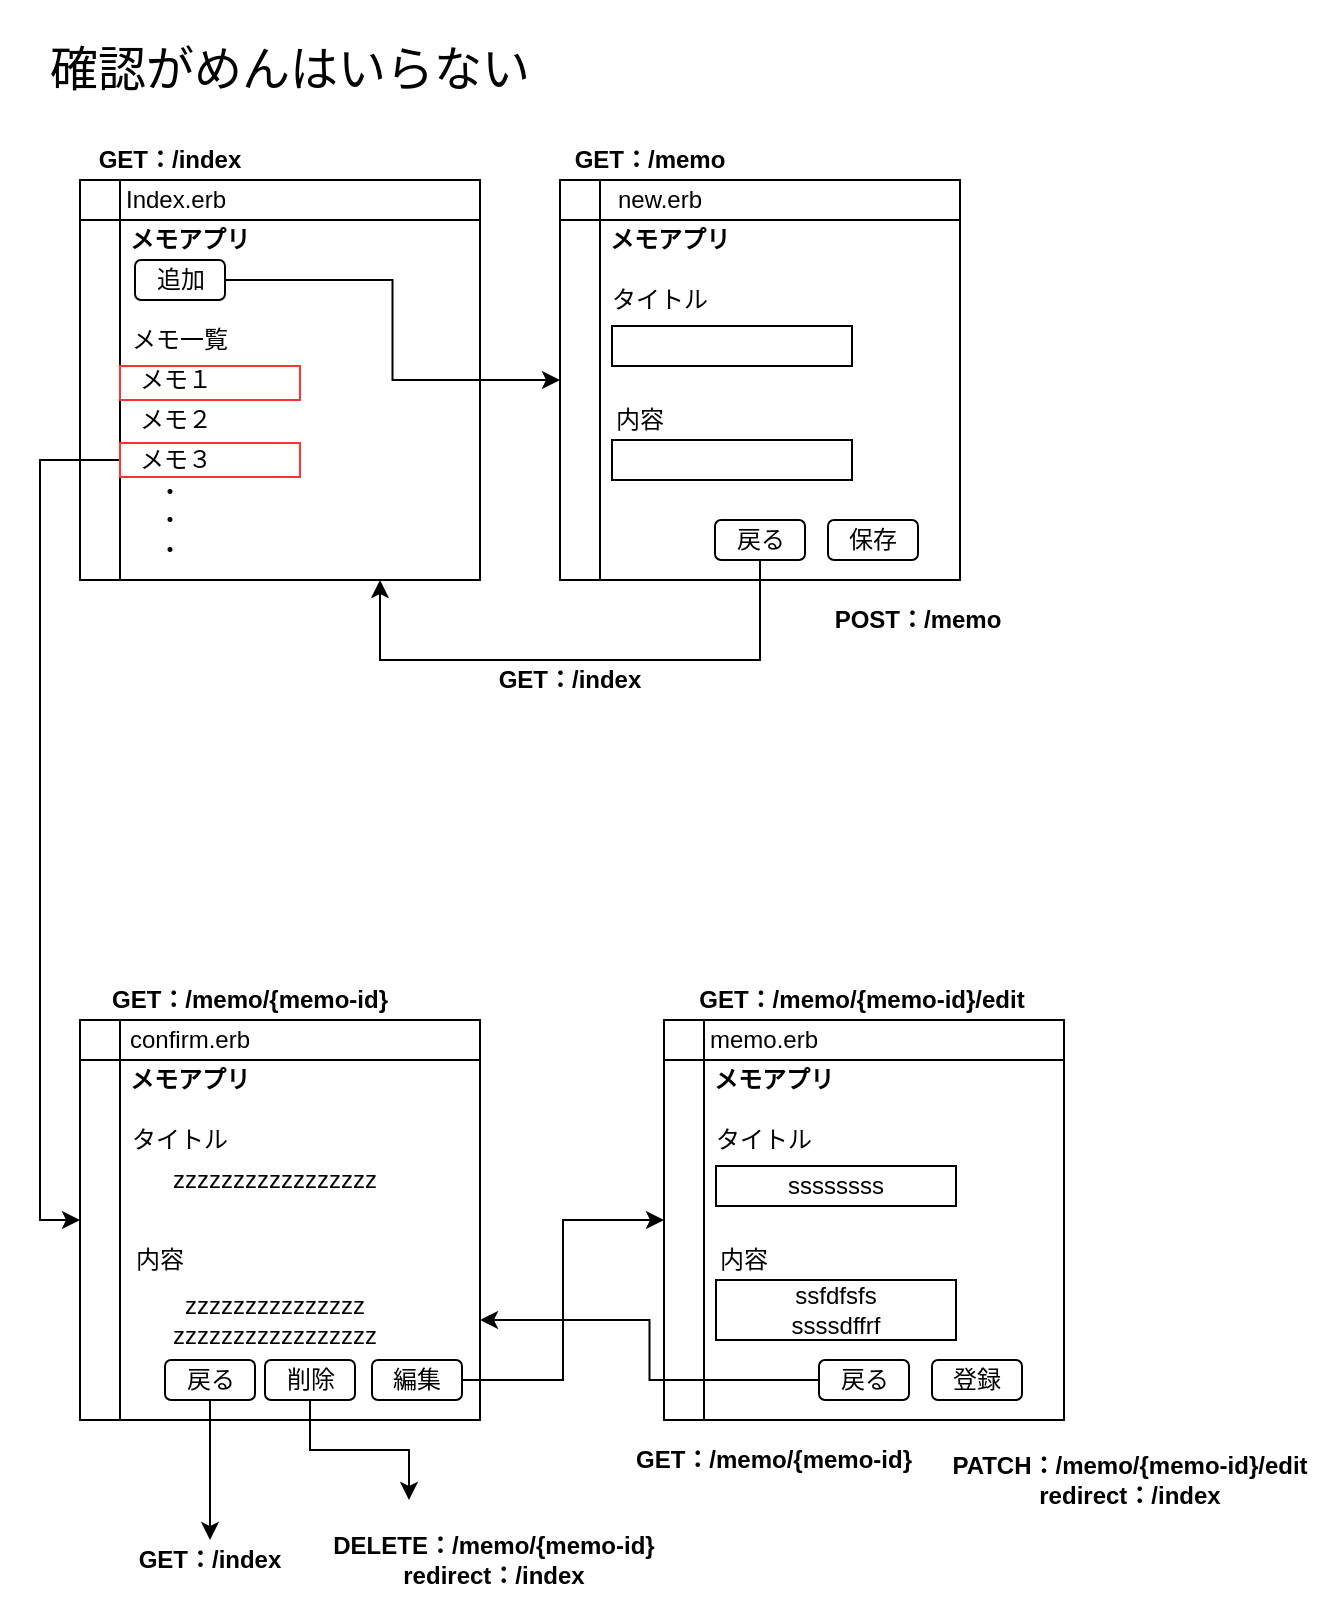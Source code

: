 <mxfile>
    <diagram id="5NjHhAe42y9dmTLYWeoj" name="ページ1">
        <mxGraphModel dx="553" dy="1860" grid="1" gridSize="10" guides="1" tooltips="1" connect="1" arrows="1" fold="1" page="1" pageScale="1" pageWidth="827" pageHeight="1169" math="0" shadow="0">
            <root>
                <mxCell id="0"/>
                <mxCell id="1" parent="0"/>
                <mxCell id="3" value="" style="shape=internalStorage;whiteSpace=wrap;html=1;backgroundOutline=1;" parent="1" vertex="1">
                    <mxGeometry x="40" y="80" width="200" height="200" as="geometry"/>
                </mxCell>
                <mxCell id="4" value="Index.erb" style="text;html=1;strokeColor=none;fillColor=none;align=center;verticalAlign=middle;whiteSpace=wrap;rounded=0;" parent="1" vertex="1">
                    <mxGeometry x="67.5" y="80" width="40" height="20" as="geometry"/>
                </mxCell>
                <mxCell id="5" value="&lt;b&gt;メモアプリ&lt;/b&gt;" style="text;html=1;strokeColor=none;fillColor=none;align=center;verticalAlign=middle;whiteSpace=wrap;rounded=0;" parent="1" vertex="1">
                    <mxGeometry x="60" y="100" width="70" height="20" as="geometry"/>
                </mxCell>
                <mxCell id="6" value="メモ一覧" style="text;html=1;strokeColor=none;fillColor=none;align=center;verticalAlign=middle;whiteSpace=wrap;rounded=0;" parent="1" vertex="1">
                    <mxGeometry x="60" y="150" width="60" height="20" as="geometry"/>
                </mxCell>
                <mxCell id="100" style="edgeStyle=orthogonalEdgeStyle;rounded=0;orthogonalLoop=1;jettySize=auto;html=1;entryX=0;entryY=0.5;entryDx=0;entryDy=0;" parent="1" source="7" target="14" edge="1">
                    <mxGeometry relative="1" as="geometry"/>
                </mxCell>
                <mxCell id="7" value="追加" style="rounded=1;whiteSpace=wrap;html=1;" parent="1" vertex="1">
                    <mxGeometry x="67.5" y="120" width="45" height="20" as="geometry"/>
                </mxCell>
                <mxCell id="8" value="メモ３" style="text;html=1;strokeColor=none;fillColor=none;align=center;verticalAlign=middle;whiteSpace=wrap;rounded=0;" parent="1" vertex="1">
                    <mxGeometry x="67.5" y="210" width="40" height="20" as="geometry"/>
                </mxCell>
                <mxCell id="9" value="メモ２" style="text;html=1;strokeColor=none;fillColor=none;align=center;verticalAlign=middle;whiteSpace=wrap;rounded=0;" parent="1" vertex="1">
                    <mxGeometry x="67.5" y="190" width="40" height="20" as="geometry"/>
                </mxCell>
                <mxCell id="10" value="メモ１" style="text;html=1;strokeColor=none;fillColor=none;align=center;verticalAlign=middle;whiteSpace=wrap;rounded=0;" parent="1" vertex="1">
                    <mxGeometry x="67.5" y="170" width="40" height="20" as="geometry"/>
                </mxCell>
                <mxCell id="13" value="・&lt;br&gt;・&lt;br&gt;・" style="text;html=1;strokeColor=none;fillColor=none;align=center;verticalAlign=middle;whiteSpace=wrap;rounded=0;" parent="1" vertex="1">
                    <mxGeometry x="60" y="230" width="50" height="40" as="geometry"/>
                </mxCell>
                <mxCell id="14" value="" style="shape=internalStorage;whiteSpace=wrap;html=1;backgroundOutline=1;" parent="1" vertex="1">
                    <mxGeometry x="280" y="80" width="200" height="200" as="geometry"/>
                </mxCell>
                <mxCell id="15" value="GET：/index" style="text;html=1;strokeColor=none;fillColor=none;align=center;verticalAlign=middle;whiteSpace=wrap;rounded=0;fontStyle=1" parent="1" vertex="1">
                    <mxGeometry x="40" y="60" width="90" height="20" as="geometry"/>
                </mxCell>
                <mxCell id="16" value="GET：/memo" style="text;html=1;strokeColor=none;fillColor=none;align=center;verticalAlign=middle;whiteSpace=wrap;rounded=0;fontStyle=1" parent="1" vertex="1">
                    <mxGeometry x="280" y="60" width="90" height="20" as="geometry"/>
                </mxCell>
                <mxCell id="17" value="&lt;b&gt;メモアプリ&lt;/b&gt;" style="text;html=1;strokeColor=none;fillColor=none;align=center;verticalAlign=middle;whiteSpace=wrap;rounded=0;" parent="1" vertex="1">
                    <mxGeometry x="300" y="100" width="70" height="20" as="geometry"/>
                </mxCell>
                <mxCell id="18" value="内容" style="text;html=1;strokeColor=none;fillColor=none;align=center;verticalAlign=middle;whiteSpace=wrap;rounded=0;" parent="1" vertex="1">
                    <mxGeometry x="300" y="190" width="40" height="20" as="geometry"/>
                </mxCell>
                <mxCell id="19" value="タイトル" style="text;html=1;strokeColor=none;fillColor=none;align=center;verticalAlign=middle;whiteSpace=wrap;rounded=0;" parent="1" vertex="1">
                    <mxGeometry x="300" y="130" width="60" height="20" as="geometry"/>
                </mxCell>
                <mxCell id="21" value="" style="rounded=0;whiteSpace=wrap;html=1;" parent="1" vertex="1">
                    <mxGeometry x="306" y="153" width="120" height="20" as="geometry"/>
                </mxCell>
                <mxCell id="22" value="" style="rounded=0;whiteSpace=wrap;html=1;" parent="1" vertex="1">
                    <mxGeometry x="306" y="210" width="120" height="20" as="geometry"/>
                </mxCell>
                <mxCell id="23" value="保存" style="rounded=1;whiteSpace=wrap;html=1;" parent="1" vertex="1">
                    <mxGeometry x="414" y="250" width="45" height="20" as="geometry"/>
                </mxCell>
                <mxCell id="43" style="edgeStyle=orthogonalEdgeStyle;rounded=0;orthogonalLoop=1;jettySize=auto;html=1;entryX=0.75;entryY=1;entryDx=0;entryDy=0;" parent="1" source="24" target="3" edge="1">
                    <mxGeometry relative="1" as="geometry">
                        <Array as="points">
                            <mxPoint x="380" y="320"/>
                            <mxPoint x="190" y="320"/>
                        </Array>
                    </mxGeometry>
                </mxCell>
                <mxCell id="24" value="戻る" style="rounded=1;whiteSpace=wrap;html=1;" parent="1" vertex="1">
                    <mxGeometry x="357.5" y="250" width="45" height="20" as="geometry"/>
                </mxCell>
                <mxCell id="45" value="GET：/index" style="text;html=1;strokeColor=none;fillColor=none;align=center;verticalAlign=middle;whiteSpace=wrap;rounded=0;fontStyle=1" parent="1" vertex="1">
                    <mxGeometry x="240" y="320" width="90" height="20" as="geometry"/>
                </mxCell>
                <mxCell id="47" value="" style="rounded=0;whiteSpace=wrap;html=1;fillColor=transparent;strokeColor=#FF3333;" parent="1" vertex="1">
                    <mxGeometry x="60" y="173" width="90" height="17" as="geometry"/>
                </mxCell>
                <mxCell id="48" value="" style="shape=internalStorage;whiteSpace=wrap;html=1;backgroundOutline=1;" parent="1" vertex="1">
                    <mxGeometry x="332" y="500" width="200" height="200" as="geometry"/>
                </mxCell>
                <mxCell id="49" value="GET：/memo/{memo-id}/edit" style="text;html=1;strokeColor=none;fillColor=none;align=center;verticalAlign=middle;whiteSpace=wrap;rounded=0;fontStyle=1" parent="1" vertex="1">
                    <mxGeometry x="332" y="480" width="198" height="20" as="geometry"/>
                </mxCell>
                <mxCell id="50" value="&lt;b&gt;メモアプリ&lt;/b&gt;" style="text;html=1;strokeColor=none;fillColor=none;align=center;verticalAlign=middle;whiteSpace=wrap;rounded=0;" parent="1" vertex="1">
                    <mxGeometry x="352" y="520" width="70" height="20" as="geometry"/>
                </mxCell>
                <mxCell id="51" value="内容" style="text;html=1;strokeColor=none;fillColor=none;align=center;verticalAlign=middle;whiteSpace=wrap;rounded=0;" parent="1" vertex="1">
                    <mxGeometry x="352" y="610" width="40" height="20" as="geometry"/>
                </mxCell>
                <mxCell id="52" value="タイトル" style="text;html=1;strokeColor=none;fillColor=none;align=center;verticalAlign=middle;whiteSpace=wrap;rounded=0;" parent="1" vertex="1">
                    <mxGeometry x="352" y="550" width="60" height="20" as="geometry"/>
                </mxCell>
                <mxCell id="53" value="ssssssss" style="rounded=0;whiteSpace=wrap;html=1;" parent="1" vertex="1">
                    <mxGeometry x="358" y="573" width="120" height="20" as="geometry"/>
                </mxCell>
                <mxCell id="54" value="ssfdfsfs&lt;br&gt;ssssdffrf" style="rounded=0;whiteSpace=wrap;html=1;" parent="1" vertex="1">
                    <mxGeometry x="358" y="630" width="120" height="30" as="geometry"/>
                </mxCell>
                <mxCell id="55" value="登録" style="rounded=1;whiteSpace=wrap;html=1;" parent="1" vertex="1">
                    <mxGeometry x="466" y="670" width="45" height="20" as="geometry"/>
                </mxCell>
                <mxCell id="104" style="edgeStyle=orthogonalEdgeStyle;rounded=0;orthogonalLoop=1;jettySize=auto;html=1;entryX=1;entryY=0.75;entryDx=0;entryDy=0;" parent="1" source="56" target="76" edge="1">
                    <mxGeometry relative="1" as="geometry"/>
                </mxCell>
                <mxCell id="56" value="戻る" style="rounded=1;whiteSpace=wrap;html=1;" parent="1" vertex="1">
                    <mxGeometry x="409.5" y="670" width="45" height="20" as="geometry"/>
                </mxCell>
                <mxCell id="74" value="GET：/memo/{memo-id}" style="text;html=1;strokeColor=none;fillColor=none;align=center;verticalAlign=middle;whiteSpace=wrap;rounded=0;fontStyle=1" parent="1" vertex="1">
                    <mxGeometry x="312" y="710" width="150" height="20" as="geometry"/>
                </mxCell>
                <mxCell id="95" style="edgeStyle=orthogonalEdgeStyle;rounded=0;orthogonalLoop=1;jettySize=auto;html=1;entryX=0;entryY=0.5;entryDx=0;entryDy=0;" parent="1" source="75" target="76" edge="1">
                    <mxGeometry relative="1" as="geometry">
                        <Array as="points">
                            <mxPoint x="20" y="220"/>
                            <mxPoint x="20" y="600"/>
                        </Array>
                    </mxGeometry>
                </mxCell>
                <mxCell id="75" value="" style="rounded=0;whiteSpace=wrap;html=1;fillColor=transparent;strokeColor=#FF3333;" parent="1" vertex="1">
                    <mxGeometry x="60" y="211.5" width="90" height="17" as="geometry"/>
                </mxCell>
                <mxCell id="76" value="" style="shape=internalStorage;whiteSpace=wrap;html=1;backgroundOutline=1;" parent="1" vertex="1">
                    <mxGeometry x="40" y="500" width="200" height="200" as="geometry"/>
                </mxCell>
                <mxCell id="77" value="GET：/memo/{memo-id}" style="text;html=1;strokeColor=none;fillColor=none;align=center;verticalAlign=middle;whiteSpace=wrap;rounded=0;fontStyle=1" parent="1" vertex="1">
                    <mxGeometry x="40" y="480" width="170" height="20" as="geometry"/>
                </mxCell>
                <mxCell id="78" value="&lt;b&gt;メモアプリ&lt;/b&gt;" style="text;html=1;strokeColor=none;fillColor=none;align=center;verticalAlign=middle;whiteSpace=wrap;rounded=0;" parent="1" vertex="1">
                    <mxGeometry x="60" y="520" width="70" height="20" as="geometry"/>
                </mxCell>
                <mxCell id="79" value="内容" style="text;html=1;strokeColor=none;fillColor=none;align=center;verticalAlign=middle;whiteSpace=wrap;rounded=0;" parent="1" vertex="1">
                    <mxGeometry x="60" y="610" width="40" height="20" as="geometry"/>
                </mxCell>
                <mxCell id="80" value="タイトル" style="text;html=1;strokeColor=none;fillColor=none;align=center;verticalAlign=middle;whiteSpace=wrap;rounded=0;" parent="1" vertex="1">
                    <mxGeometry x="60" y="550" width="60" height="20" as="geometry"/>
                </mxCell>
                <mxCell id="81" value="zzzzzzzzzzzzzzzzz" style="text;html=1;strokeColor=none;fillColor=none;align=center;verticalAlign=middle;whiteSpace=wrap;rounded=0;" parent="1" vertex="1">
                    <mxGeometry x="65" y="570" width="145" height="20" as="geometry"/>
                </mxCell>
                <mxCell id="82" value="zzzzzzzzzzzzzzz&lt;br&gt;zzzzzzzzzzzzzzzzz" style="text;html=1;strokeColor=none;fillColor=none;align=center;verticalAlign=middle;whiteSpace=wrap;rounded=0;" parent="1" vertex="1">
                    <mxGeometry x="65" y="630" width="145" height="40" as="geometry"/>
                </mxCell>
                <mxCell id="98" style="edgeStyle=orthogonalEdgeStyle;rounded=0;orthogonalLoop=1;jettySize=auto;html=1;entryX=0.25;entryY=0;entryDx=0;entryDy=0;" parent="1" source="83" target="86" edge="1">
                    <mxGeometry relative="1" as="geometry"/>
                </mxCell>
                <mxCell id="83" value="削除" style="rounded=1;whiteSpace=wrap;html=1;" parent="1" vertex="1">
                    <mxGeometry x="132.5" y="670" width="45" height="20" as="geometry"/>
                </mxCell>
                <mxCell id="88" style="edgeStyle=orthogonalEdgeStyle;rounded=0;orthogonalLoop=1;jettySize=auto;html=1;entryX=0.5;entryY=0;entryDx=0;entryDy=0;" parent="1" source="84" target="87" edge="1">
                    <mxGeometry relative="1" as="geometry"/>
                </mxCell>
                <mxCell id="84" value="戻る" style="rounded=1;whiteSpace=wrap;html=1;" parent="1" vertex="1">
                    <mxGeometry x="82.5" y="670" width="45" height="20" as="geometry"/>
                </mxCell>
                <mxCell id="86" value="DELETE：/memo/{memo-id}&lt;br&gt;redirect：/index" style="text;html=1;strokeColor=none;fillColor=none;align=center;verticalAlign=middle;whiteSpace=wrap;rounded=0;fontStyle=1" parent="1" vertex="1">
                    <mxGeometry x="162" y="740" width="170" height="60" as="geometry"/>
                </mxCell>
                <mxCell id="87" value="GET：/index" style="text;html=1;strokeColor=none;fillColor=none;align=center;verticalAlign=middle;whiteSpace=wrap;rounded=0;fontStyle=1" parent="1" vertex="1">
                    <mxGeometry x="60" y="760" width="90" height="20" as="geometry"/>
                </mxCell>
                <mxCell id="89" value="new.erb" style="text;html=1;strokeColor=none;fillColor=none;align=center;verticalAlign=middle;whiteSpace=wrap;rounded=0;" parent="1" vertex="1">
                    <mxGeometry x="310" y="80" width="40" height="20" as="geometry"/>
                </mxCell>
                <mxCell id="91" value="memo.erb" style="text;html=1;strokeColor=none;fillColor=none;align=center;verticalAlign=middle;whiteSpace=wrap;rounded=0;" parent="1" vertex="1">
                    <mxGeometry x="362" y="500" width="40" height="20" as="geometry"/>
                </mxCell>
                <mxCell id="93" value="confirm.erb" style="text;html=1;strokeColor=none;fillColor=none;align=center;verticalAlign=middle;whiteSpace=wrap;rounded=0;" parent="1" vertex="1">
                    <mxGeometry x="60" y="500" width="70" height="20" as="geometry"/>
                </mxCell>
                <mxCell id="96" style="edgeStyle=orthogonalEdgeStyle;rounded=0;orthogonalLoop=1;jettySize=auto;html=1;entryX=0;entryY=0.5;entryDx=0;entryDy=0;" parent="1" source="94" target="48" edge="1">
                    <mxGeometry relative="1" as="geometry"/>
                </mxCell>
                <mxCell id="94" value="編集" style="rounded=1;whiteSpace=wrap;html=1;" parent="1" vertex="1">
                    <mxGeometry x="186" y="670" width="45" height="20" as="geometry"/>
                </mxCell>
                <mxCell id="102" value="&lt;font style=&quot;font-size: 24px&quot;&gt;確認がめんはいらない&lt;/font&gt;" style="text;html=1;strokeColor=none;fillColor=none;align=center;verticalAlign=middle;whiteSpace=wrap;rounded=0;" parent="1" vertex="1">
                    <mxGeometry y="-10" width="290" height="70" as="geometry"/>
                </mxCell>
                <mxCell id="103" value="POST：/memo" style="text;html=1;strokeColor=none;fillColor=none;align=center;verticalAlign=middle;whiteSpace=wrap;rounded=0;fontStyle=1" parent="1" vertex="1">
                    <mxGeometry x="414" y="290" width="90" height="20" as="geometry"/>
                </mxCell>
                <mxCell id="105" value="PATCH：/memo/{memo-id}/edit&lt;br&gt;redirect：/index" style="text;html=1;strokeColor=none;fillColor=none;align=center;verticalAlign=middle;whiteSpace=wrap;rounded=0;fontStyle=1" parent="1" vertex="1">
                    <mxGeometry x="466" y="710" width="198" height="40" as="geometry"/>
                </mxCell>
            </root>
        </mxGraphModel>
    </diagram>
</mxfile>